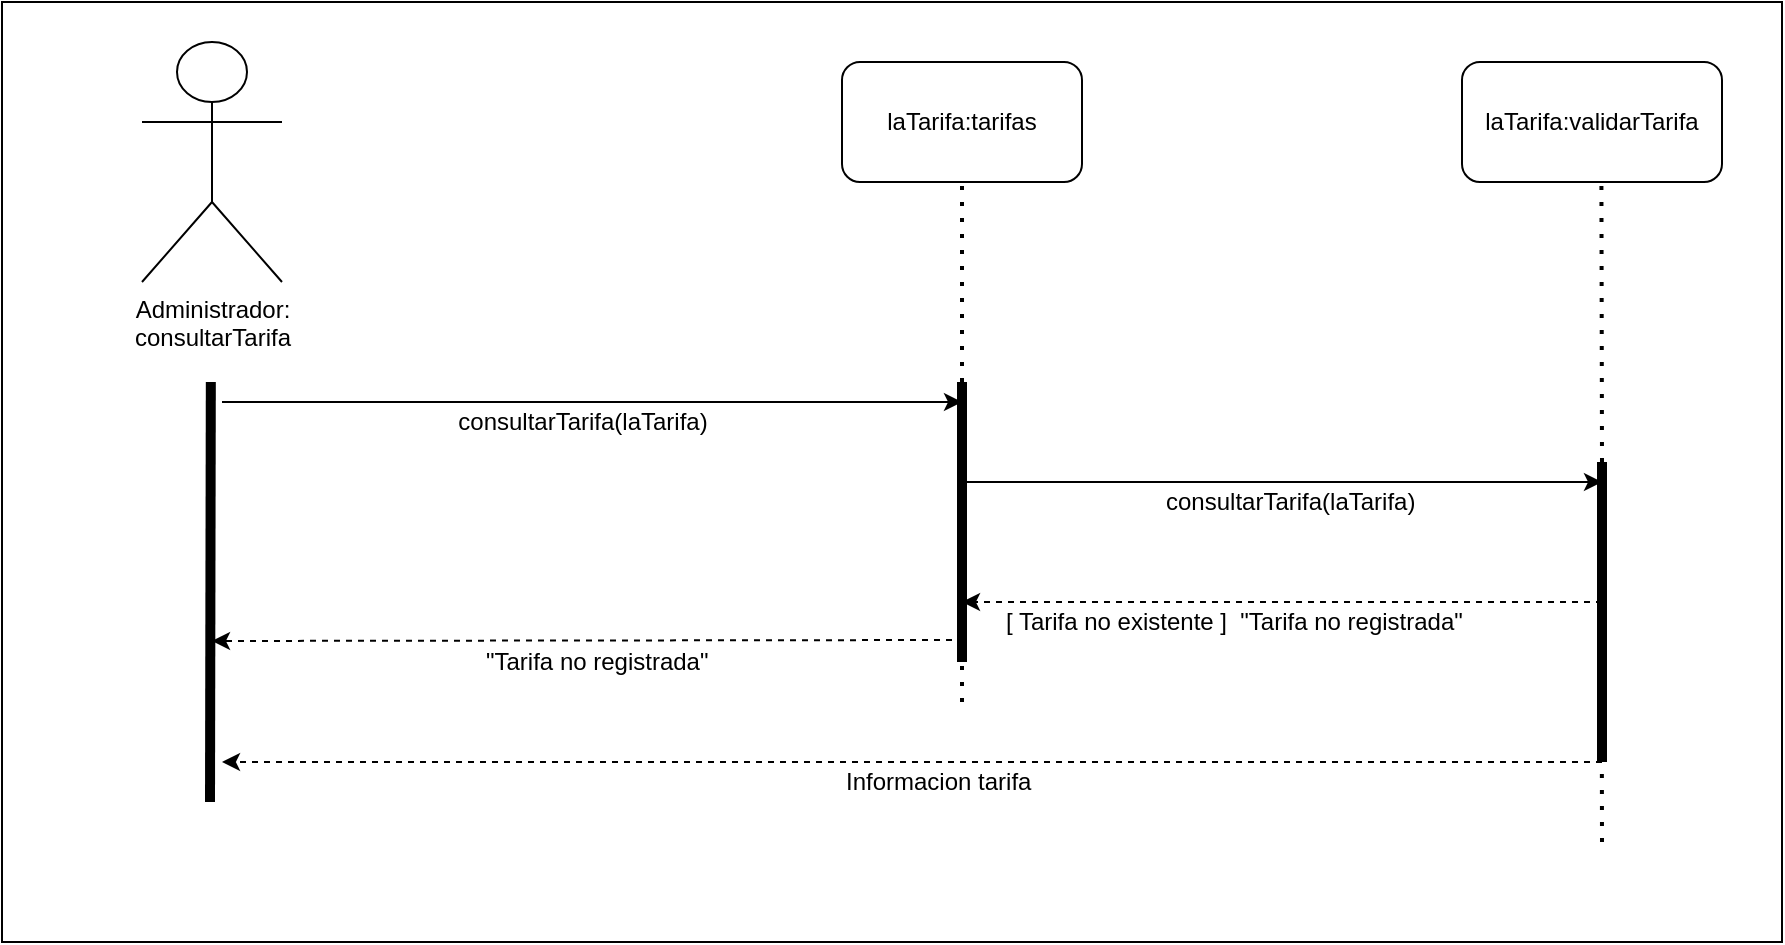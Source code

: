 <mxfile>
    <diagram id="A77a7JQUWSDHK9cmq90B" name="Page-1">
        <mxGraphModel dx="990" dy="503" grid="1" gridSize="10" guides="1" tooltips="1" connect="1" arrows="1" fold="1" page="1" pageScale="1" pageWidth="850" pageHeight="1100" math="0" shadow="0">
            <root>
                <mxCell id="0"/>
                <mxCell id="1" parent="0"/>
                <mxCell id="72" value="" style="rounded=0;whiteSpace=wrap;html=1;" vertex="1" parent="1">
                    <mxGeometry width="890" height="470" as="geometry"/>
                </mxCell>
                <mxCell id="15" value="Administrador:&lt;br&gt;consultarTarifa" style="shape=umlActor;verticalLabelPosition=bottom;verticalAlign=top;html=1;outlineConnect=0;" parent="1" vertex="1">
                    <mxGeometry x="70" y="20" width="70" height="120" as="geometry"/>
                </mxCell>
                <mxCell id="21" value="laTarifa:tarifas" style="rounded=1;whiteSpace=wrap;html=1;" parent="1" vertex="1">
                    <mxGeometry x="420" y="30" width="120" height="60" as="geometry"/>
                </mxCell>
                <mxCell id="22" value="laTarifa:validarTarifa" style="rounded=1;whiteSpace=wrap;html=1;" parent="1" vertex="1">
                    <mxGeometry x="730" y="30" width="130" height="60" as="geometry"/>
                </mxCell>
                <mxCell id="24" value="consultarTarifa(laTarifa)" style="text;html=1;align=center;verticalAlign=middle;resizable=0;points=[];autosize=1;strokeColor=none;" parent="1" vertex="1">
                    <mxGeometry x="220" y="200" width="140" height="20" as="geometry"/>
                </mxCell>
                <mxCell id="25" value="" style="endArrow=none;html=1;strokeWidth=5;" parent="1" edge="1">
                    <mxGeometry width="50" height="50" relative="1" as="geometry">
                        <mxPoint x="104" y="400" as="sourcePoint"/>
                        <mxPoint x="104.41" y="190" as="targetPoint"/>
                    </mxGeometry>
                </mxCell>
                <mxCell id="28" value="" style="endArrow=classic;html=1;strokeWidth=1;" parent="1" edge="1">
                    <mxGeometry width="50" height="50" relative="1" as="geometry">
                        <mxPoint x="110" y="200" as="sourcePoint"/>
                        <mxPoint x="480" y="200" as="targetPoint"/>
                    </mxGeometry>
                </mxCell>
                <mxCell id="29" value="" style="endArrow=none;html=1;strokeWidth=5;" parent="1" edge="1">
                    <mxGeometry width="50" height="50" relative="1" as="geometry">
                        <mxPoint x="480" y="330" as="sourcePoint"/>
                        <mxPoint x="480" y="190" as="targetPoint"/>
                    </mxGeometry>
                </mxCell>
                <mxCell id="30" value="" style="endArrow=none;dashed=1;html=1;dashPattern=1 3;strokeWidth=2;" parent="1" edge="1">
                    <mxGeometry width="50" height="50" relative="1" as="geometry">
                        <mxPoint x="480" y="190" as="sourcePoint"/>
                        <mxPoint x="480" y="90" as="targetPoint"/>
                    </mxGeometry>
                </mxCell>
                <mxCell id="31" value="" style="endArrow=none;dashed=1;html=1;dashPattern=1 3;strokeWidth=2;" parent="1" edge="1">
                    <mxGeometry width="50" height="50" relative="1" as="geometry">
                        <mxPoint x="480" y="350" as="sourcePoint"/>
                        <mxPoint x="480" y="250" as="targetPoint"/>
                    </mxGeometry>
                </mxCell>
                <mxCell id="34" value="consultarTarifa(laTarifa)" style="text;html=1;align=left;verticalAlign=middle;resizable=0;points=[];autosize=1;strokeColor=none;" parent="1" vertex="1">
                    <mxGeometry x="580" y="240" width="140" height="20" as="geometry"/>
                </mxCell>
                <mxCell id="47" value="" style="endArrow=classic;html=1;strokeWidth=1;" parent="1" edge="1">
                    <mxGeometry width="50" height="50" relative="1" as="geometry">
                        <mxPoint x="480" y="240" as="sourcePoint"/>
                        <mxPoint x="800" y="240" as="targetPoint"/>
                    </mxGeometry>
                </mxCell>
                <mxCell id="48" value="" style="endArrow=none;dashed=1;html=1;dashPattern=1 3;strokeWidth=2;" parent="1" edge="1">
                    <mxGeometry width="50" height="50" relative="1" as="geometry">
                        <mxPoint x="800" y="230" as="sourcePoint"/>
                        <mxPoint x="799.71" y="90" as="targetPoint"/>
                    </mxGeometry>
                </mxCell>
                <mxCell id="49" value="" style="endArrow=none;html=1;strokeWidth=5;" parent="1" edge="1">
                    <mxGeometry width="50" height="50" relative="1" as="geometry">
                        <mxPoint x="800" y="380" as="sourcePoint"/>
                        <mxPoint x="800" y="230" as="targetPoint"/>
                    </mxGeometry>
                </mxCell>
                <mxCell id="51" value="" style="endArrow=none;dashed=1;html=1;dashPattern=1 3;strokeWidth=2;" parent="1" edge="1">
                    <mxGeometry width="50" height="50" relative="1" as="geometry">
                        <mxPoint x="800" y="420" as="sourcePoint"/>
                        <mxPoint x="799.71" y="260" as="targetPoint"/>
                    </mxGeometry>
                </mxCell>
                <mxCell id="55" value="" style="endArrow=classic;html=1;strokeWidth=1;dashed=1;" parent="1" edge="1">
                    <mxGeometry width="50" height="50" relative="1" as="geometry">
                        <mxPoint x="800" y="380" as="sourcePoint"/>
                        <mxPoint x="110" y="380" as="targetPoint"/>
                    </mxGeometry>
                </mxCell>
                <mxCell id="60" value="" style="endArrow=classic;html=1;strokeWidth=1;dashed=1;" parent="1" edge="1">
                    <mxGeometry width="50" height="50" relative="1" as="geometry">
                        <mxPoint x="800" y="300" as="sourcePoint"/>
                        <mxPoint x="480" y="300" as="targetPoint"/>
                    </mxGeometry>
                </mxCell>
                <mxCell id="61" value="[ Tarifa no existente ]&amp;nbsp; &quot;Tarifa no registrada&quot;" style="text;html=1;align=left;verticalAlign=middle;resizable=0;points=[];autosize=1;strokeColor=none;" parent="1" vertex="1">
                    <mxGeometry x="500" y="300" width="240" height="20" as="geometry"/>
                </mxCell>
                <mxCell id="62" value="" style="endArrow=classic;html=1;strokeWidth=1;dashed=1;" parent="1" edge="1">
                    <mxGeometry width="50" height="50" relative="1" as="geometry">
                        <mxPoint x="475" y="319" as="sourcePoint"/>
                        <mxPoint x="105" y="319.5" as="targetPoint"/>
                    </mxGeometry>
                </mxCell>
                <mxCell id="64" value="&quot;Tarifa no registrada&quot;" style="text;html=1;align=left;verticalAlign=middle;resizable=0;points=[];autosize=1;strokeColor=none;" parent="1" vertex="1">
                    <mxGeometry x="240" y="320" width="130" height="20" as="geometry"/>
                </mxCell>
                <mxCell id="65" value="Informacion tarifa" style="text;html=1;align=left;verticalAlign=middle;resizable=0;points=[];autosize=1;strokeColor=none;" parent="1" vertex="1">
                    <mxGeometry x="420" y="380" width="110" height="20" as="geometry"/>
                </mxCell>
            </root>
        </mxGraphModel>
    </diagram>
</mxfile>